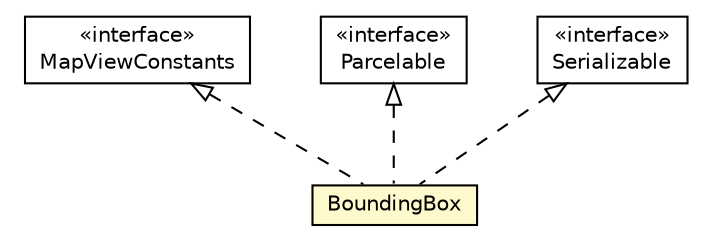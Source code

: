 #!/usr/local/bin/dot
#
# Class diagram 
# Generated by UMLGraph version R5_6-24-gf6e263 (http://www.umlgraph.org/)
#

digraph G {
	edge [fontname="Helvetica",fontsize=10,labelfontname="Helvetica",labelfontsize=10];
	node [fontname="Helvetica",fontsize=10,shape=plaintext];
	nodesep=0.25;
	ranksep=0.5;
	// org.osmdroid.util.BoundingBox
	c4776 [label=<<table title="org.osmdroid.util.BoundingBox" border="0" cellborder="1" cellspacing="0" cellpadding="2" port="p" bgcolor="lemonChiffon" href="./BoundingBox.html">
		<tr><td><table border="0" cellspacing="0" cellpadding="1">
<tr><td align="center" balign="center"> BoundingBox </td></tr>
		</table></td></tr>
		</table>>, URL="./BoundingBox.html", fontname="Helvetica", fontcolor="black", fontsize=10.0];
	// org.osmdroid.views.util.constants.MapViewConstants
	c4847 [label=<<table title="org.osmdroid.views.util.constants.MapViewConstants" border="0" cellborder="1" cellspacing="0" cellpadding="2" port="p" href="../views/util/constants/MapViewConstants.html">
		<tr><td><table border="0" cellspacing="0" cellpadding="1">
<tr><td align="center" balign="center"> &#171;interface&#187; </td></tr>
<tr><td align="center" balign="center"> MapViewConstants </td></tr>
		</table></td></tr>
		</table>>, URL="../views/util/constants/MapViewConstants.html", fontname="Helvetica", fontcolor="black", fontsize=10.0];
	//org.osmdroid.util.BoundingBox implements android.os.Parcelable
	c4853:p -> c4776:p [dir=back,arrowtail=empty,style=dashed];
	//org.osmdroid.util.BoundingBox implements java.io.Serializable
	c4854:p -> c4776:p [dir=back,arrowtail=empty,style=dashed];
	//org.osmdroid.util.BoundingBox implements org.osmdroid.views.util.constants.MapViewConstants
	c4847:p -> c4776:p [dir=back,arrowtail=empty,style=dashed];
	// java.io.Serializable
	c4854 [label=<<table title="java.io.Serializable" border="0" cellborder="1" cellspacing="0" cellpadding="2" port="p" href="http://java.sun.com/j2se/1.4.2/docs/api/java/io/Serializable.html">
		<tr><td><table border="0" cellspacing="0" cellpadding="1">
<tr><td align="center" balign="center"> &#171;interface&#187; </td></tr>
<tr><td align="center" balign="center"> Serializable </td></tr>
		</table></td></tr>
		</table>>, URL="http://java.sun.com/j2se/1.4.2/docs/api/java/io/Serializable.html", fontname="Helvetica", fontcolor="black", fontsize=10.0];
	// android.os.Parcelable
	c4853 [label=<<table title="android.os.Parcelable" border="0" cellborder="1" cellspacing="0" cellpadding="2" port="p" href="http://java.sun.com/j2se/1.4.2/docs/api/android/os/Parcelable.html">
		<tr><td><table border="0" cellspacing="0" cellpadding="1">
<tr><td align="center" balign="center"> &#171;interface&#187; </td></tr>
<tr><td align="center" balign="center"> Parcelable </td></tr>
		</table></td></tr>
		</table>>, URL="http://java.sun.com/j2se/1.4.2/docs/api/android/os/Parcelable.html", fontname="Helvetica", fontcolor="black", fontsize=10.0];
}

